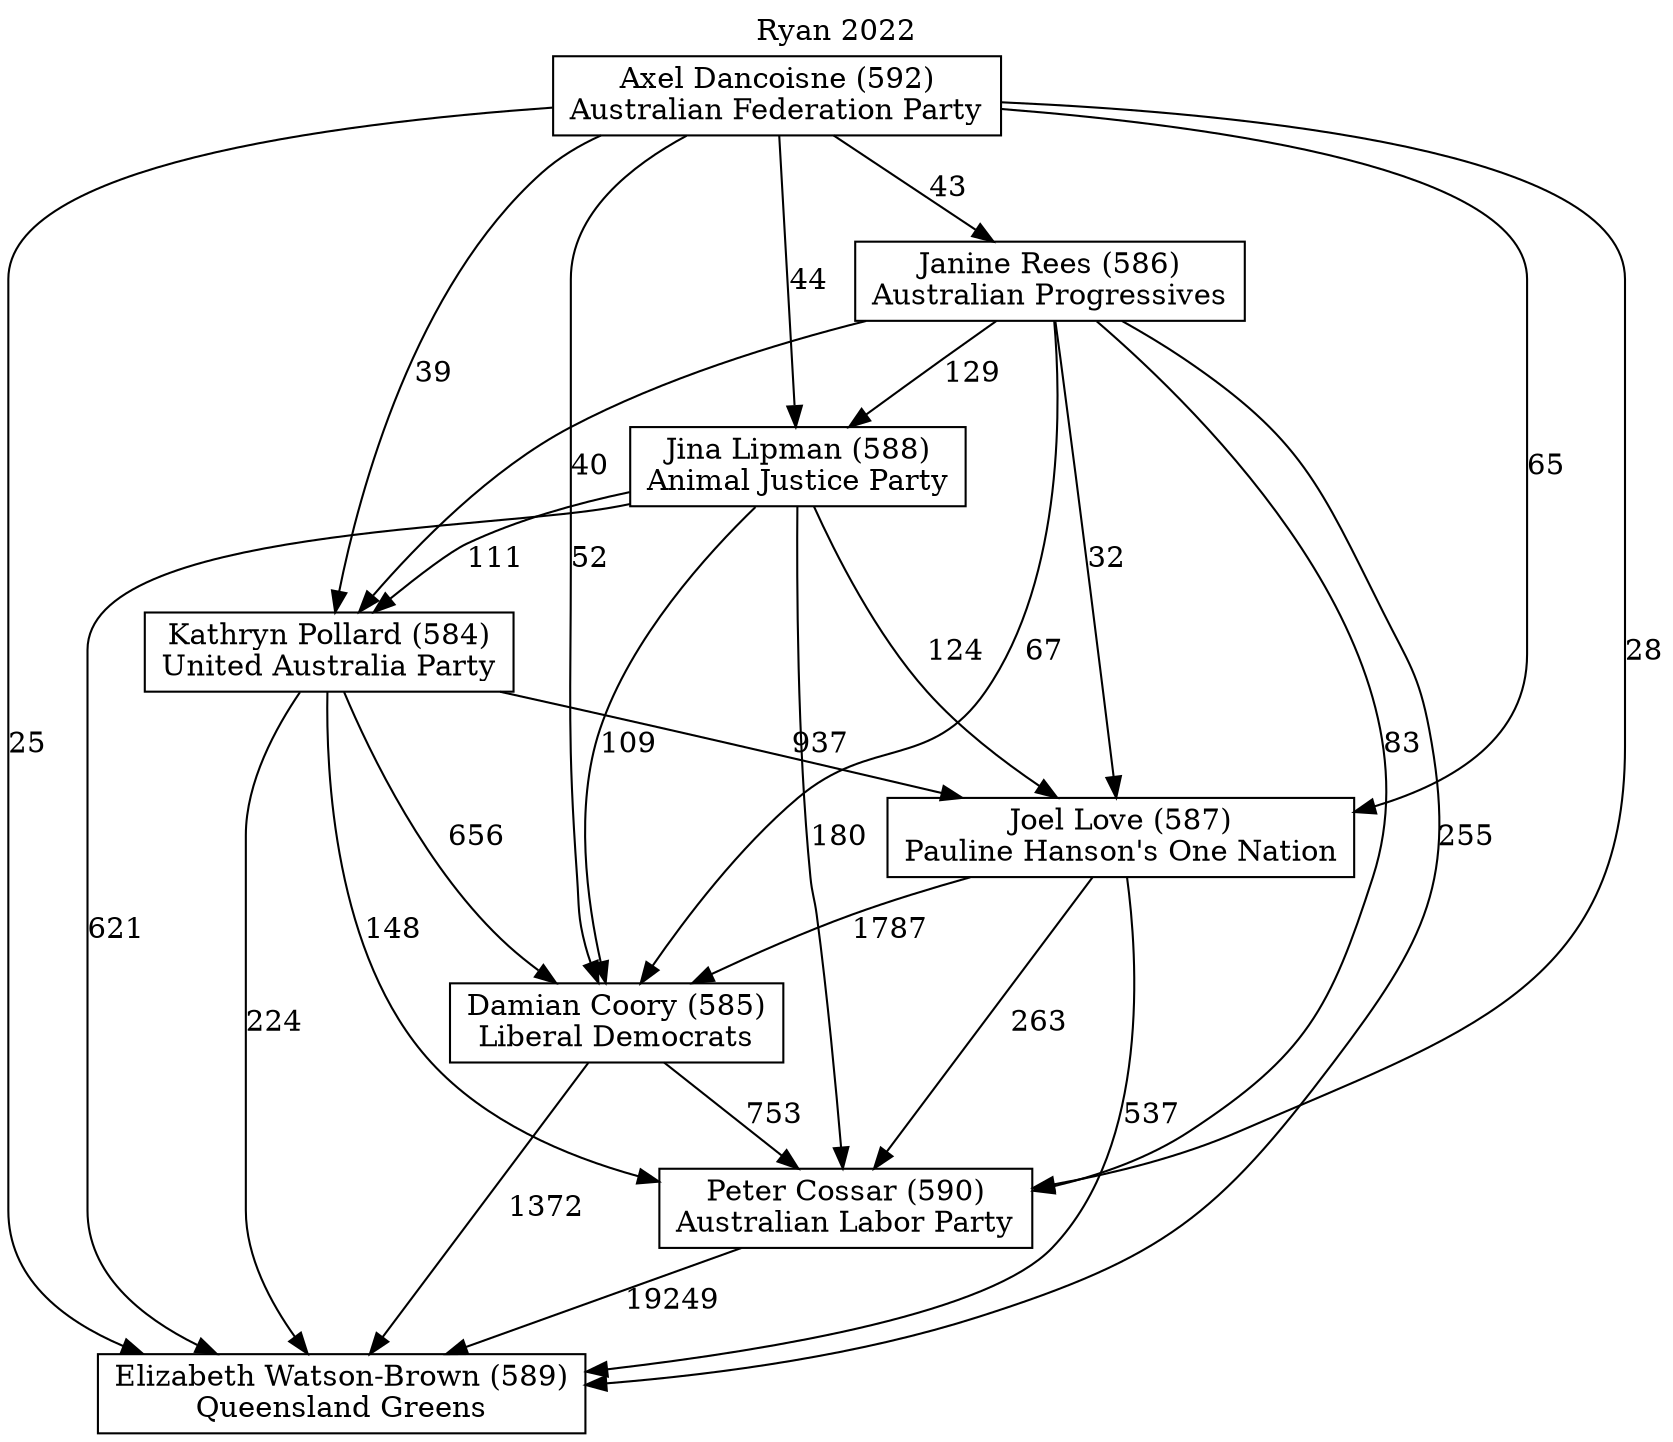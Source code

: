 // House preference flow
digraph "Elizabeth Watson-Brown (589)_Ryan_2022" {
	graph [label="Ryan 2022" labelloc=t mclimit=10]
	node [shape=box]
	"Axel Dancoisne (592)" [label="Axel Dancoisne (592)
Australian Federation Party"]
	"Damian Coory (585)" [label="Damian Coory (585)
Liberal Democrats"]
	"Elizabeth Watson-Brown (589)" [label="Elizabeth Watson-Brown (589)
Queensland Greens"]
	"Janine Rees (586)" [label="Janine Rees (586)
Australian Progressives"]
	"Jina Lipman (588)" [label="Jina Lipman (588)
Animal Justice Party"]
	"Joel Love (587)" [label="Joel Love (587)
Pauline Hanson's One Nation"]
	"Kathryn Pollard (584)" [label="Kathryn Pollard (584)
United Australia Party"]
	"Peter Cossar (590)" [label="Peter Cossar (590)
Australian Labor Party"]
	"Axel Dancoisne (592)" -> "Damian Coory (585)" [label=52]
	"Axel Dancoisne (592)" -> "Elizabeth Watson-Brown (589)" [label=25]
	"Axel Dancoisne (592)" -> "Janine Rees (586)" [label=43]
	"Axel Dancoisne (592)" -> "Jina Lipman (588)" [label=44]
	"Axel Dancoisne (592)" -> "Joel Love (587)" [label=65]
	"Axel Dancoisne (592)" -> "Kathryn Pollard (584)" [label=39]
	"Axel Dancoisne (592)" -> "Peter Cossar (590)" [label=28]
	"Damian Coory (585)" -> "Elizabeth Watson-Brown (589)" [label=1372]
	"Damian Coory (585)" -> "Peter Cossar (590)" [label=753]
	"Janine Rees (586)" -> "Damian Coory (585)" [label=67]
	"Janine Rees (586)" -> "Elizabeth Watson-Brown (589)" [label=255]
	"Janine Rees (586)" -> "Jina Lipman (588)" [label=129]
	"Janine Rees (586)" -> "Joel Love (587)" [label=32]
	"Janine Rees (586)" -> "Kathryn Pollard (584)" [label=40]
	"Janine Rees (586)" -> "Peter Cossar (590)" [label=83]
	"Jina Lipman (588)" -> "Damian Coory (585)" [label=109]
	"Jina Lipman (588)" -> "Elizabeth Watson-Brown (589)" [label=621]
	"Jina Lipman (588)" -> "Joel Love (587)" [label=124]
	"Jina Lipman (588)" -> "Kathryn Pollard (584)" [label=111]
	"Jina Lipman (588)" -> "Peter Cossar (590)" [label=180]
	"Joel Love (587)" -> "Damian Coory (585)" [label=1787]
	"Joel Love (587)" -> "Elizabeth Watson-Brown (589)" [label=537]
	"Joel Love (587)" -> "Peter Cossar (590)" [label=263]
	"Kathryn Pollard (584)" -> "Damian Coory (585)" [label=656]
	"Kathryn Pollard (584)" -> "Elizabeth Watson-Brown (589)" [label=224]
	"Kathryn Pollard (584)" -> "Joel Love (587)" [label=937]
	"Kathryn Pollard (584)" -> "Peter Cossar (590)" [label=148]
	"Peter Cossar (590)" -> "Elizabeth Watson-Brown (589)" [label=19249]
}
